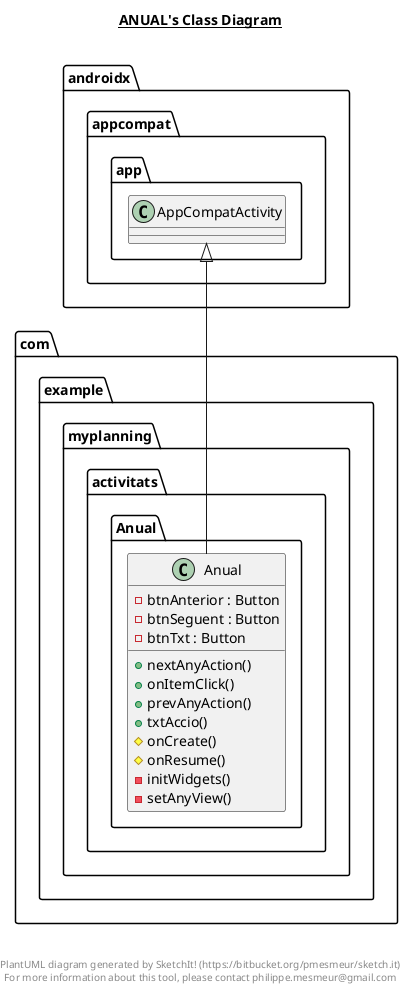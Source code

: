 @startuml

title __ANUAL's Class Diagram__\n

  namespace com.example.myplanning {
    namespace activitats {
      namespace Anual {
        class com.example.myplanning.activitats.Anual.Anual {
            - btnAnterior : Button
            - btnSeguent : Button
            - btnTxt : Button
            + nextAnyAction()
            + onItemClick()
            + prevAnyAction()
            + txtAccio()
            # onCreate()
            # onResume()
            - initWidgets()
            - setAnyView()
        }
      }
    }
  }
  

  com.example.myplanning.activitats.Anual.Anual -up-|> androidx.appcompat.app.AppCompatActivity


right footer


PlantUML diagram generated by SketchIt! (https://bitbucket.org/pmesmeur/sketch.it)
For more information about this tool, please contact philippe.mesmeur@gmail.com
endfooter

@enduml
